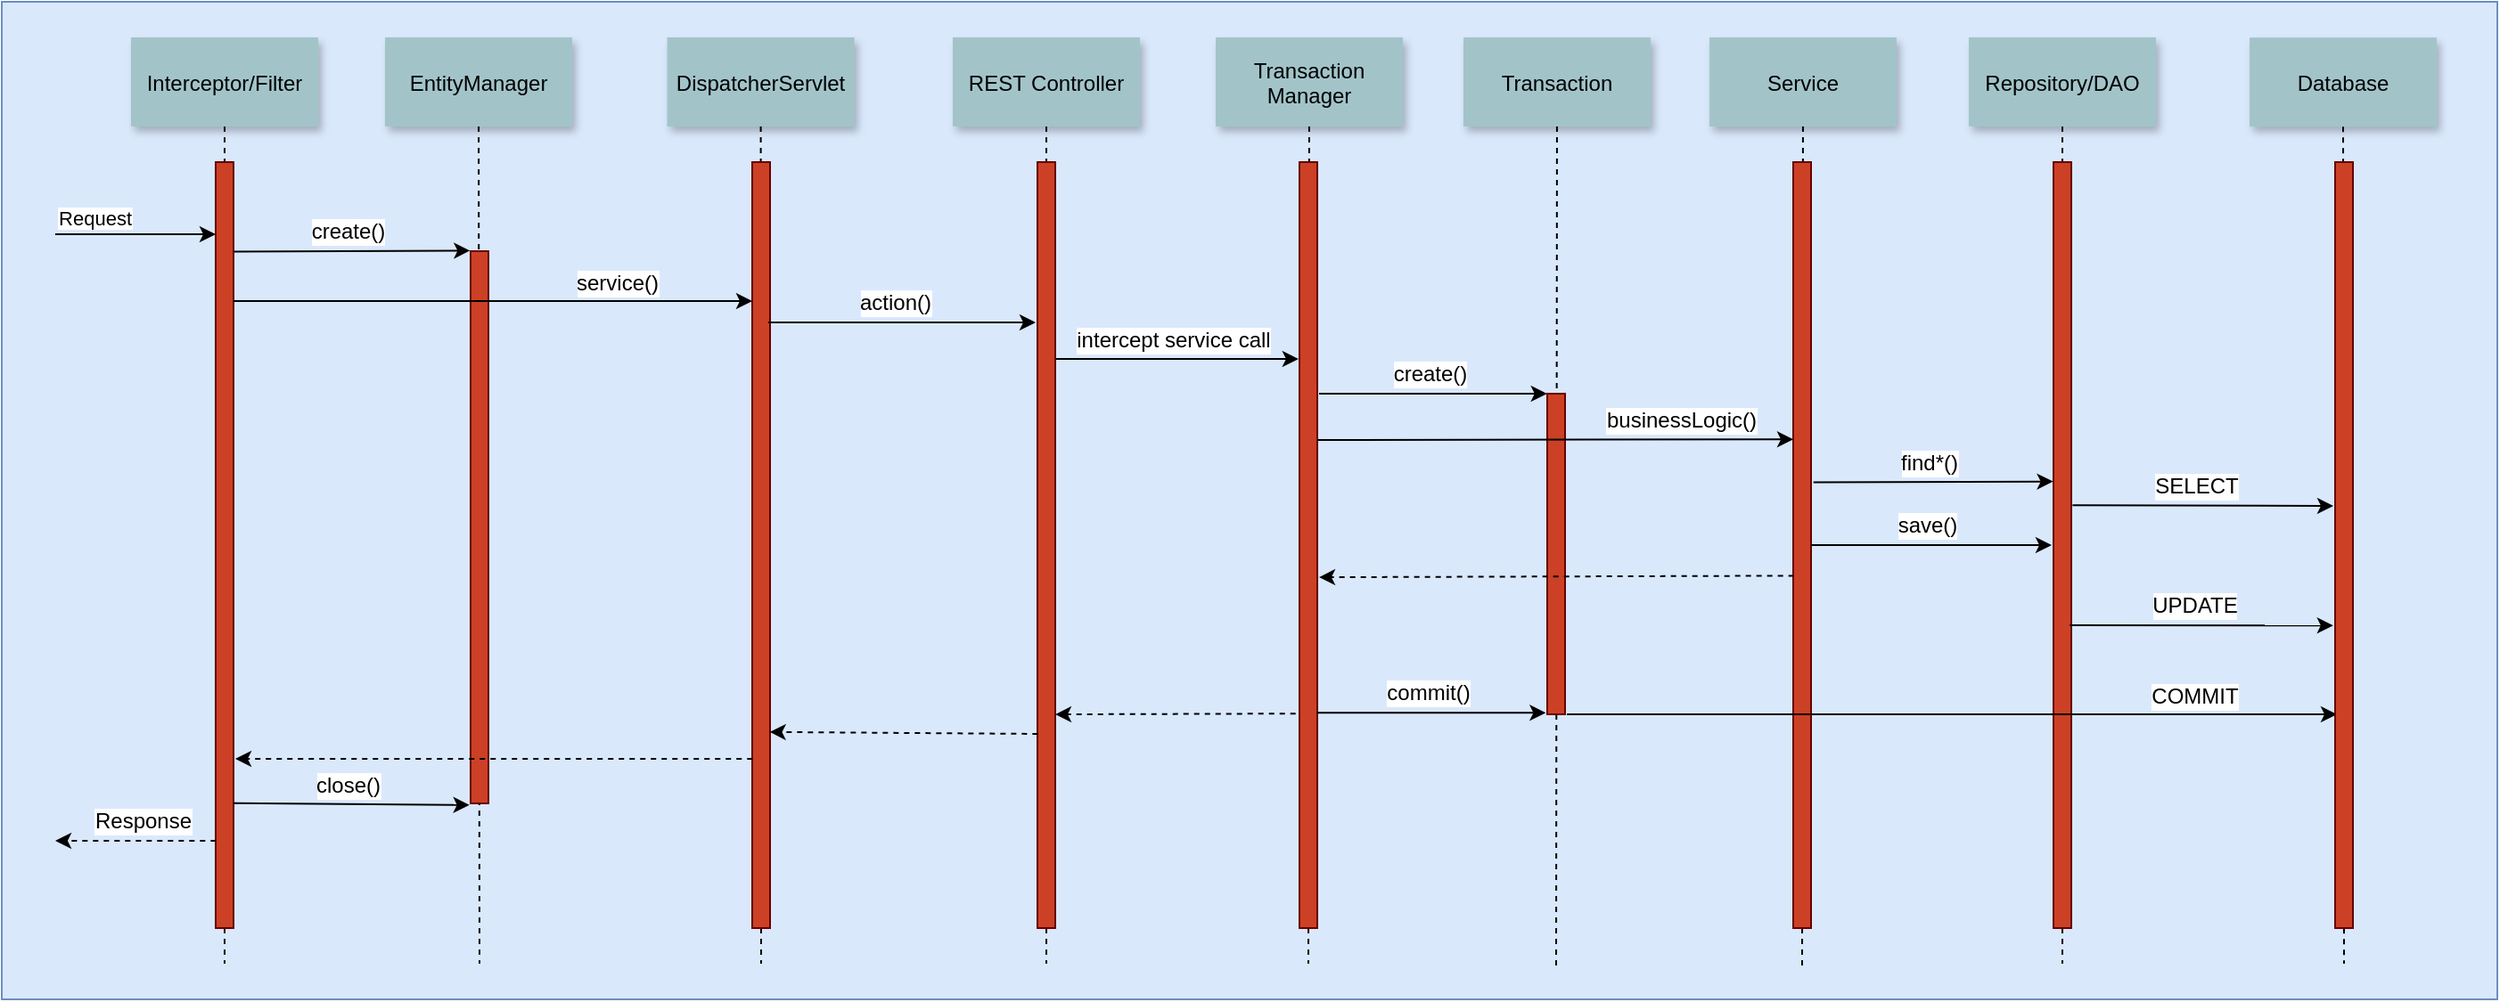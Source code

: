 <mxfile version="10.6.7" type="device"><diagram name="Page-1" id="9361dd3d-8414-5efd-6122-117bd74ce7a7"><mxGraphModel dx="1640" dy="841" grid="1" gridSize="10" guides="1" tooltips="1" connect="1" arrows="1" fold="1" page="0" pageScale="1.5" pageWidth="826" pageHeight="1169" background="#ffffff" math="0" shadow="0"><root><mxCell id="0"/><mxCell id="1" parent="0"/><mxCell id="veVLiRIPdpmuyrrnFm97-56" value="" style="rounded=0;whiteSpace=wrap;html=1;fillColor=#dae8fc;strokeColor=#6c8ebf;" vertex="1" parent="1"><mxGeometry x="80" y="40" width="1400" height="560" as="geometry"/></mxCell><mxCell id="33" value="" style="edgeStyle=elbowEdgeStyle;elbow=horizontal;endArrow=none;dashed=1" parent="1" source="4" edge="1"><mxGeometry x="230.0" y="310" width="100" height="100" as="geometry"><mxPoint x="230.0" y="410" as="sourcePoint"/><mxPoint x="205" y="580" as="targetPoint"/></mxGeometry></mxCell><mxCell id="8" value="" style="edgeStyle=none;endArrow=none;dashed=1" parent="1" source="7" edge="1"><mxGeometry x="272.335" y="165" width="100" height="100" as="geometry"><mxPoint x="347.259" y="110" as="sourcePoint"/><mxPoint x="348" y="580" as="targetPoint"/></mxGeometry></mxCell><mxCell id="23" value="" style="edgeStyle=none;endArrow=none;dashed=1" parent="1" source="22" edge="1"><mxGeometry x="605.488" y="175.0" width="100" height="100" as="geometry"><mxPoint x="665.653" y="110" as="sourcePoint"/><mxPoint x="666" y="580" as="targetPoint"/></mxGeometry></mxCell><mxCell id="50" value="" style="edgeStyle=none;endArrow=none;dashed=1" parent="1" source="30" edge="1"><mxGeometry x="1187.571" y="205" width="100" height="100" as="geometry"><mxPoint x="1262.736" y="150" as="sourcePoint"/><mxPoint x="1236" y="580" as="targetPoint"/></mxGeometry></mxCell><mxCell id="2" value="" style="fillColor=#CC4125;strokeColor=#660000" parent="1" vertex="1"><mxGeometry x="200" y="130" width="10" height="430" as="geometry"/></mxCell><mxCell id="3" value="Request" style="edgeStyle=none;verticalLabelPosition=top;verticalAlign=bottom;labelPosition=left;align=right" parent="1" edge="1"><mxGeometry x="110" y="70.5" width="100" height="100" as="geometry"><mxPoint x="110" y="170.5" as="sourcePoint"/><mxPoint x="200" y="170.5" as="targetPoint"/></mxGeometry></mxCell><mxCell id="4" value="Interceptor/Filter" style="shadow=1;fillColor=#A2C4C9;strokeColor=none" parent="1" vertex="1"><mxGeometry x="152.5" y="60" width="105" height="50" as="geometry"/></mxCell><mxCell id="6" value="" style="fillColor=#CC4125;strokeColor=#660000" parent="1" vertex="1"><mxGeometry x="343" y="180" width="10" height="310" as="geometry"/></mxCell><mxCell id="7" value="EntityManager" style="shadow=1;fillColor=#A2C4C9;strokeColor=none" parent="1" vertex="1"><mxGeometry x="295" y="60" width="105" height="50" as="geometry"/></mxCell><mxCell id="15" value="DispatcherServlet" style="shadow=1;fillColor=#A2C4C9;strokeColor=none" parent="1" vertex="1"><mxGeometry x="453.284" y="60.0" width="105" height="50" as="geometry"/></mxCell><mxCell id="16" value="" style="edgeStyle=none;endArrow=none;dashed=1;" parent="1" source="15" edge="1"><mxGeometry x="428.043" y="270" width="100" height="100" as="geometry"><mxPoint x="505.543" y="220.0" as="sourcePoint"/><mxPoint x="506" y="580" as="targetPoint"/></mxGeometry></mxCell><mxCell id="17" value="" style="fillColor=#CC4125;strokeColor=#660000" parent="1" vertex="1"><mxGeometry x="501" y="130" width="10" height="430" as="geometry"/></mxCell><mxCell id="21" value="" style="fillColor=#CC4125;strokeColor=#660000" parent="1" vertex="1"><mxGeometry x="661" y="130" width="10" height="430" as="geometry"/></mxCell><mxCell id="22" value="REST Controller" style="shadow=1;fillColor=#A2C4C9;strokeColor=none" parent="1" vertex="1"><mxGeometry x="613.5" y="60" width="105" height="50" as="geometry"/></mxCell><mxCell id="24" value="Service" style="shadow=1;fillColor=#A2C4C9;strokeColor=none" parent="1" vertex="1"><mxGeometry x="1038" y="60" width="105" height="50" as="geometry"/></mxCell><mxCell id="25" value="" style="edgeStyle=none;endArrow=none;dashed=1" parent="1" source="24" edge="1"><mxGeometry x="1015.335" y="165" width="100" height="100" as="geometry"><mxPoint x="1090.259" y="110" as="sourcePoint"/><mxPoint x="1090" y="581.905" as="targetPoint"/></mxGeometry></mxCell><mxCell id="26" value="" style="fillColor=#CC4125;strokeColor=#660000" parent="1" vertex="1"><mxGeometry x="1085" y="130" width="10" height="430" as="geometry"/></mxCell><mxCell id="30" value="Repository/DAO" style="shadow=1;fillColor=#A2C4C9;strokeColor=none" parent="1" vertex="1"><mxGeometry x="1183.5" y="60" width="105" height="50" as="geometry"/></mxCell><mxCell id="49" value="" style="fillColor=#CC4125;strokeColor=#660000" parent="1" vertex="1"><mxGeometry x="1231" y="130" width="10" height="430" as="geometry"/></mxCell><mxCell id="55" value="Database" style="shadow=1;fillColor=#A2C4C9;strokeColor=none" parent="1" vertex="1"><mxGeometry x="1341" y="60.083" width="105" height="50" as="geometry"/></mxCell><mxCell id="ERs6Q_Av8JPQNCFt6KQN-91" value="" style="endArrow=classic;html=1;" parent="1" edge="1"><mxGeometry width="50" height="50" relative="1" as="geometry"><mxPoint x="210" y="208" as="sourcePoint"/><mxPoint x="501" y="208" as="targetPoint"/></mxGeometry></mxCell><mxCell id="ERs6Q_Av8JPQNCFt6KQN-92" value="service()" style="text;html=1;resizable=0;points=[];align=center;verticalAlign=middle;labelBackgroundColor=#ffffff;" parent="ERs6Q_Av8JPQNCFt6KQN-91" vertex="1" connectable="0"><mxGeometry x="0.328" y="-1" relative="1" as="geometry"><mxPoint x="21.5" y="-11.5" as="offset"/></mxGeometry></mxCell><mxCell id="ERs6Q_Av8JPQNCFt6KQN-97" value="" style="edgeStyle=none;endArrow=none;dashed=1;exitX=0.5;exitY=1;exitDx=0;exitDy=0;" parent="1" source="55" edge="1"><mxGeometry x="1197.571" y="215" width="100" height="100" as="geometry"><mxPoint x="1393.353" y="110.412" as="sourcePoint"/><mxPoint x="1394" y="580" as="targetPoint"/></mxGeometry></mxCell><mxCell id="ERs6Q_Av8JPQNCFt6KQN-98" value="Transaction&#10;Manager" style="shadow=1;fillColor=#A2C4C9;strokeColor=none" parent="1" vertex="1"><mxGeometry x="761" y="60" width="105" height="50" as="geometry"/></mxCell><mxCell id="ERs6Q_Av8JPQNCFt6KQN-99" value="" style="edgeStyle=none;endArrow=none;dashed=1" parent="1" source="ERs6Q_Av8JPQNCFt6KQN-98" edge="1"><mxGeometry x="738.335" y="165" width="100" height="100" as="geometry"><mxPoint x="813.259" y="110" as="sourcePoint"/><mxPoint x="813" y="580" as="targetPoint"/></mxGeometry></mxCell><mxCell id="ERs6Q_Av8JPQNCFt6KQN-100" value="" style="fillColor=#CC4125;strokeColor=#660000" parent="1" vertex="1"><mxGeometry x="808" y="130" width="10" height="430" as="geometry"/></mxCell><mxCell id="ERs6Q_Av8JPQNCFt6KQN-104" value="Transaction" style="shadow=1;fillColor=#A2C4C9;strokeColor=none" parent="1" vertex="1"><mxGeometry x="900" y="60" width="105" height="50" as="geometry"/></mxCell><mxCell id="ERs6Q_Av8JPQNCFt6KQN-105" value="" style="edgeStyle=none;endArrow=none;dashed=1" parent="1" source="ERs6Q_Av8JPQNCFt6KQN-104" edge="1"><mxGeometry x="877.335" y="165" width="100" height="100" as="geometry"><mxPoint x="952.259" y="110" as="sourcePoint"/><mxPoint x="952" y="582" as="targetPoint"/></mxGeometry></mxCell><mxCell id="ERs6Q_Av8JPQNCFt6KQN-106" value="" style="fillColor=#CC4125;strokeColor=#660000" parent="1" vertex="1"><mxGeometry x="947" y="260" width="10" height="180" as="geometry"/></mxCell><mxCell id="ERs6Q_Av8JPQNCFt6KQN-109" value="" style="endArrow=classic;html=1;entryX=0;entryY=0.362;entryDx=0;entryDy=0;entryPerimeter=0;" parent="1" target="26" edge="1"><mxGeometry width="50" height="50" relative="1" as="geometry"><mxPoint x="818" y="286" as="sourcePoint"/><mxPoint x="1070" y="310" as="targetPoint"/></mxGeometry></mxCell><mxCell id="ERs6Q_Av8JPQNCFt6KQN-110" value="businessLogic()" style="text;html=1;resizable=0;points=[];align=center;verticalAlign=middle;labelBackgroundColor=#ffffff;" parent="ERs6Q_Av8JPQNCFt6KQN-109" vertex="1" connectable="0"><mxGeometry x="-0.234" relative="1" as="geometry"><mxPoint x="101" y="-11" as="offset"/></mxGeometry></mxCell><mxCell id="ERs6Q_Av8JPQNCFt6KQN-111" value="" style="endArrow=classic;html=1;entryX=-0.012;entryY=0;entryDx=0;entryDy=0;entryPerimeter=0;" parent="1" target="ERs6Q_Av8JPQNCFt6KQN-106" edge="1"><mxGeometry width="50" height="50" relative="1" as="geometry"><mxPoint x="819" y="260" as="sourcePoint"/><mxPoint x="945" y="258" as="targetPoint"/></mxGeometry></mxCell><mxCell id="ERs6Q_Av8JPQNCFt6KQN-112" value="create()" style="text;html=1;resizable=0;points=[];align=center;verticalAlign=middle;labelBackgroundColor=#ffffff;" parent="ERs6Q_Av8JPQNCFt6KQN-111" vertex="1" connectable="0"><mxGeometry x="-0.234" relative="1" as="geometry"><mxPoint x="13" y="-11" as="offset"/></mxGeometry></mxCell><mxCell id="ERs6Q_Av8JPQNCFt6KQN-113" value="" style="endArrow=classic;html=1;entryX=-0.022;entryY=0.417;entryDx=0;entryDy=0;entryPerimeter=0;exitX=1.133;exitY=0.418;exitDx=0;exitDy=0;exitPerimeter=0;" parent="1" source="26" target="49" edge="1"><mxGeometry width="50" height="50" relative="1" as="geometry"><mxPoint x="1120" y="320" as="sourcePoint"/><mxPoint x="1223.086" y="309.897" as="targetPoint"/></mxGeometry></mxCell><mxCell id="ERs6Q_Av8JPQNCFt6KQN-114" value="find*()" style="text;html=1;resizable=0;points=[];align=center;verticalAlign=middle;labelBackgroundColor=#ffffff;" parent="ERs6Q_Av8JPQNCFt6KQN-113" vertex="1" connectable="0"><mxGeometry x="-0.234" relative="1" as="geometry"><mxPoint x="13" y="-11" as="offset"/></mxGeometry></mxCell><mxCell id="ERs6Q_Av8JPQNCFt6KQN-117" value="" style="endArrow=classic;html=1;exitX=1.071;exitY=0.448;exitDx=0;exitDy=0;exitPerimeter=0;" parent="1" source="49" edge="1"><mxGeometry width="50" height="50" relative="1" as="geometry"><mxPoint x="1250" y="321" as="sourcePoint"/><mxPoint x="1388" y="323" as="targetPoint"/></mxGeometry></mxCell><mxCell id="ERs6Q_Av8JPQNCFt6KQN-118" value="SELECT" style="text;html=1;resizable=0;points=[];align=center;verticalAlign=middle;labelBackgroundColor=#ffffff;" parent="ERs6Q_Av8JPQNCFt6KQN-117" vertex="1" connectable="0"><mxGeometry x="-0.234" relative="1" as="geometry"><mxPoint x="13" y="-11" as="offset"/></mxGeometry></mxCell><mxCell id="ERs6Q_Av8JPQNCFt6KQN-119" value="" style="endArrow=classic;html=1;entryX=-0.11;entryY=0.605;entryDx=0;entryDy=0;entryPerimeter=0;exitX=1.054;exitY=0.56;exitDx=0;exitDy=0;exitPerimeter=0;" parent="1" target="ERs6Q_Av8JPQNCFt6KQN-96" edge="1"><mxGeometry width="50" height="50" relative="1" as="geometry"><mxPoint x="1240.111" y="390" as="sourcePoint"/><mxPoint x="1386.222" y="390.278" as="targetPoint"/></mxGeometry></mxCell><mxCell id="ERs6Q_Av8JPQNCFt6KQN-120" value="UPDATE" style="text;html=1;resizable=0;points=[];align=center;verticalAlign=middle;labelBackgroundColor=#ffffff;" parent="ERs6Q_Av8JPQNCFt6KQN-119" vertex="1" connectable="0"><mxGeometry x="-0.234" relative="1" as="geometry"><mxPoint x="13" y="-11" as="offset"/></mxGeometry></mxCell><mxCell id="ERs6Q_Av8JPQNCFt6KQN-122" value="" style="endArrow=classic;html=1;dashed=1;exitX=0.033;exitY=0.54;exitDx=0;exitDy=0;entryX=1.1;entryY=0.542;entryDx=0;entryDy=0;exitPerimeter=0;entryPerimeter=0;" parent="1" source="26" target="ERs6Q_Av8JPQNCFt6KQN-100" edge="1"><mxGeometry width="50" height="50" relative="1" as="geometry"><mxPoint x="1050" y="390" as="sourcePoint"/><mxPoint x="1030" y="450" as="targetPoint"/></mxGeometry></mxCell><mxCell id="ERs6Q_Av8JPQNCFt6KQN-123" value="" style="endArrow=classic;html=1;exitX=1.053;exitY=0.419;exitDx=0;exitDy=0;exitPerimeter=0;entryX=-0.012;entryY=0;entryDx=0;entryDy=0;entryPerimeter=0;" parent="1" edge="1"><mxGeometry width="50" height="50" relative="1" as="geometry"><mxPoint x="817.833" y="439.167" as="sourcePoint"/><mxPoint x="946.167" y="439.167" as="targetPoint"/></mxGeometry></mxCell><mxCell id="ERs6Q_Av8JPQNCFt6KQN-124" value="commit()" style="text;html=1;resizable=0;points=[];align=center;verticalAlign=middle;labelBackgroundColor=#ffffff;" parent="ERs6Q_Av8JPQNCFt6KQN-123" vertex="1" connectable="0"><mxGeometry x="-0.234" relative="1" as="geometry"><mxPoint x="13" y="-11" as="offset"/></mxGeometry></mxCell><mxCell id="ERs6Q_Av8JPQNCFt6KQN-125" value="" style="endArrow=classic;html=1;" parent="1" edge="1"><mxGeometry width="50" height="50" relative="1" as="geometry"><mxPoint x="958" y="439.994" as="sourcePoint"/><mxPoint x="1390" y="440" as="targetPoint"/></mxGeometry></mxCell><mxCell id="ERs6Q_Av8JPQNCFt6KQN-126" value="COMMIT" style="text;html=1;resizable=0;points=[];align=center;verticalAlign=middle;labelBackgroundColor=#ffffff;" parent="ERs6Q_Av8JPQNCFt6KQN-125" vertex="1" connectable="0"><mxGeometry x="-0.234" relative="1" as="geometry"><mxPoint x="186.5" y="-10" as="offset"/></mxGeometry></mxCell><mxCell id="ERs6Q_Av8JPQNCFt6KQN-127" value="" style="endArrow=classic;html=1;dashed=1;entryX=1;entryY=0.721;entryDx=0;entryDy=0;entryPerimeter=0;exitX=-0.214;exitY=0.72;exitDx=0;exitDy=0;exitPerimeter=0;" parent="1" source="ERs6Q_Av8JPQNCFt6KQN-100" target="21" edge="1"><mxGeometry width="50" height="50" relative="1" as="geometry"><mxPoint x="817.853" y="450" as="sourcePoint"/><mxPoint x="553.147" y="451.176" as="targetPoint"/></mxGeometry></mxCell><mxCell id="ERs6Q_Av8JPQNCFt6KQN-128" value="" style="endArrow=classic;html=1;dashed=1;exitX=-0.06;exitY=1.001;exitDx=0;exitDy=0;entryX=0.98;entryY=0.744;entryDx=0;entryDy=0;exitPerimeter=0;entryPerimeter=0;" parent="1" target="17" edge="1"><mxGeometry width="50" height="50" relative="1" as="geometry"><mxPoint x="661.167" y="451" as="sourcePoint"/><mxPoint x="525.333" y="450.167" as="targetPoint"/></mxGeometry></mxCell><mxCell id="ERs6Q_Av8JPQNCFt6KQN-129" value="" style="endArrow=classic;html=1;dashed=1;exitX=0.012;exitY=0.779;exitDx=0;exitDy=0;exitPerimeter=0;" parent="1" source="17" edge="1"><mxGeometry width="50" height="50" relative="1" as="geometry"><mxPoint x="501.167" y="461" as="sourcePoint"/><mxPoint x="211" y="465" as="targetPoint"/></mxGeometry></mxCell><mxCell id="ERs6Q_Av8JPQNCFt6KQN-96" value="" style="fillColor=#CC4125;strokeColor=#660000" parent="1" vertex="1"><mxGeometry x="1389" y="130" width="10" height="430" as="geometry"/></mxCell><mxCell id="ERs6Q_Av8JPQNCFt6KQN-131" value="" style="endArrow=classic;html=1;exitX=1;exitY=0.5;exitDx=0;exitDy=0;" parent="1" source="26" edge="1"><mxGeometry width="50" height="50" relative="1" as="geometry"><mxPoint x="1106.333" y="319.667" as="sourcePoint"/><mxPoint x="1230" y="345" as="targetPoint"/></mxGeometry></mxCell><mxCell id="ERs6Q_Av8JPQNCFt6KQN-132" value="save()" style="text;html=1;resizable=0;points=[];align=center;verticalAlign=middle;labelBackgroundColor=#ffffff;" parent="ERs6Q_Av8JPQNCFt6KQN-131" vertex="1" connectable="0"><mxGeometry x="-0.234" relative="1" as="geometry"><mxPoint x="13" y="-11" as="offset"/></mxGeometry></mxCell><mxCell id="ERs6Q_Av8JPQNCFt6KQN-134" value="" style="endArrow=classic;html=1;exitX=1.033;exitY=0.257;exitDx=0;exitDy=0;exitPerimeter=0;entryX=-0.056;entryY=0.257;entryDx=0;entryDy=0;entryPerimeter=0;" parent="1" source="21" target="ERs6Q_Av8JPQNCFt6KQN-100" edge="1"><mxGeometry width="50" height="50" relative="1" as="geometry"><mxPoint x="689.556" y="240.222" as="sourcePoint"/><mxPoint x="817.889" y="189.944" as="targetPoint"/></mxGeometry></mxCell><mxCell id="ERs6Q_Av8JPQNCFt6KQN-135" value="intercept service call" style="text;html=1;resizable=0;points=[];align=center;verticalAlign=middle;labelBackgroundColor=#ffffff;" parent="ERs6Q_Av8JPQNCFt6KQN-134" vertex="1" connectable="0"><mxGeometry x="-0.234" relative="1" as="geometry"><mxPoint x="13" y="-11" as="offset"/></mxGeometry></mxCell><mxCell id="ERs6Q_Av8JPQNCFt6KQN-136" value="" style="endArrow=classic;html=1;dashed=1;exitX=-0.06;exitY=1.001;exitDx=0;exitDy=0;exitPerimeter=0;" parent="1" edge="1"><mxGeometry width="50" height="50" relative="1" as="geometry"><mxPoint x="200.167" y="511" as="sourcePoint"/><mxPoint x="110" y="511" as="targetPoint"/></mxGeometry></mxCell><mxCell id="ERs6Q_Av8JPQNCFt6KQN-137" value="Response" style="text;html=1;resizable=0;points=[];align=center;verticalAlign=middle;labelBackgroundColor=#ffffff;" parent="ERs6Q_Av8JPQNCFt6KQN-136" vertex="1" connectable="0"><mxGeometry x="0.091" relative="1" as="geometry"><mxPoint x="8" y="-11" as="offset"/></mxGeometry></mxCell><mxCell id="B5blQx0tAlN2eHrmA_a3-55" value="" style="endArrow=classic;html=1;exitX=1.033;exitY=0.257;exitDx=0;exitDy=0;exitPerimeter=0;" parent="1" edge="1"><mxGeometry width="50" height="50" relative="1" as="geometry"><mxPoint x="510" y="220" as="sourcePoint"/><mxPoint x="660" y="220" as="targetPoint"/></mxGeometry></mxCell><mxCell id="B5blQx0tAlN2eHrmA_a3-56" value="action()" style="text;html=1;resizable=0;points=[];align=center;verticalAlign=middle;labelBackgroundColor=#ffffff;" parent="B5blQx0tAlN2eHrmA_a3-55" vertex="1" connectable="0"><mxGeometry x="-0.234" relative="1" as="geometry"><mxPoint x="13" y="-11" as="offset"/></mxGeometry></mxCell><mxCell id="B5blQx0tAlN2eHrmA_a3-57" value="" style="endArrow=classic;html=1;entryX=-0.033;entryY=-0.001;entryDx=0;entryDy=0;entryPerimeter=0;exitX=1.05;exitY=0.117;exitDx=0;exitDy=0;exitPerimeter=0;" parent="1" source="2" target="6" edge="1"><mxGeometry width="50" height="50" relative="1" as="geometry"><mxPoint x="240" y="190" as="sourcePoint"/><mxPoint x="351.0" y="190" as="targetPoint"/></mxGeometry></mxCell><mxCell id="B5blQx0tAlN2eHrmA_a3-58" value="create()" style="text;html=1;resizable=0;points=[];align=center;verticalAlign=middle;labelBackgroundColor=#ffffff;" parent="B5blQx0tAlN2eHrmA_a3-57" vertex="1" connectable="0"><mxGeometry x="-0.234" relative="1" as="geometry"><mxPoint x="13" y="-11" as="offset"/></mxGeometry></mxCell><mxCell id="B5blQx0tAlN2eHrmA_a3-59" value="" style="endArrow=classic;html=1;exitX=1;exitY=0.837;exitDx=0;exitDy=0;exitPerimeter=0;entryX=-0.067;entryY=1.003;entryDx=0;entryDy=0;entryPerimeter=0;" parent="1" source="2" target="6" edge="1"><mxGeometry width="50" height="50" relative="1" as="geometry"><mxPoint x="216.333" y="450.833" as="sourcePoint"/><mxPoint x="347.667" y="450.167" as="targetPoint"/></mxGeometry></mxCell><mxCell id="B5blQx0tAlN2eHrmA_a3-60" value="close()" style="text;html=1;resizable=0;points=[];align=center;verticalAlign=middle;labelBackgroundColor=#ffffff;" parent="B5blQx0tAlN2eHrmA_a3-59" vertex="1" connectable="0"><mxGeometry x="-0.234" relative="1" as="geometry"><mxPoint x="13" y="-11" as="offset"/></mxGeometry></mxCell></root></mxGraphModel></diagram></mxfile>